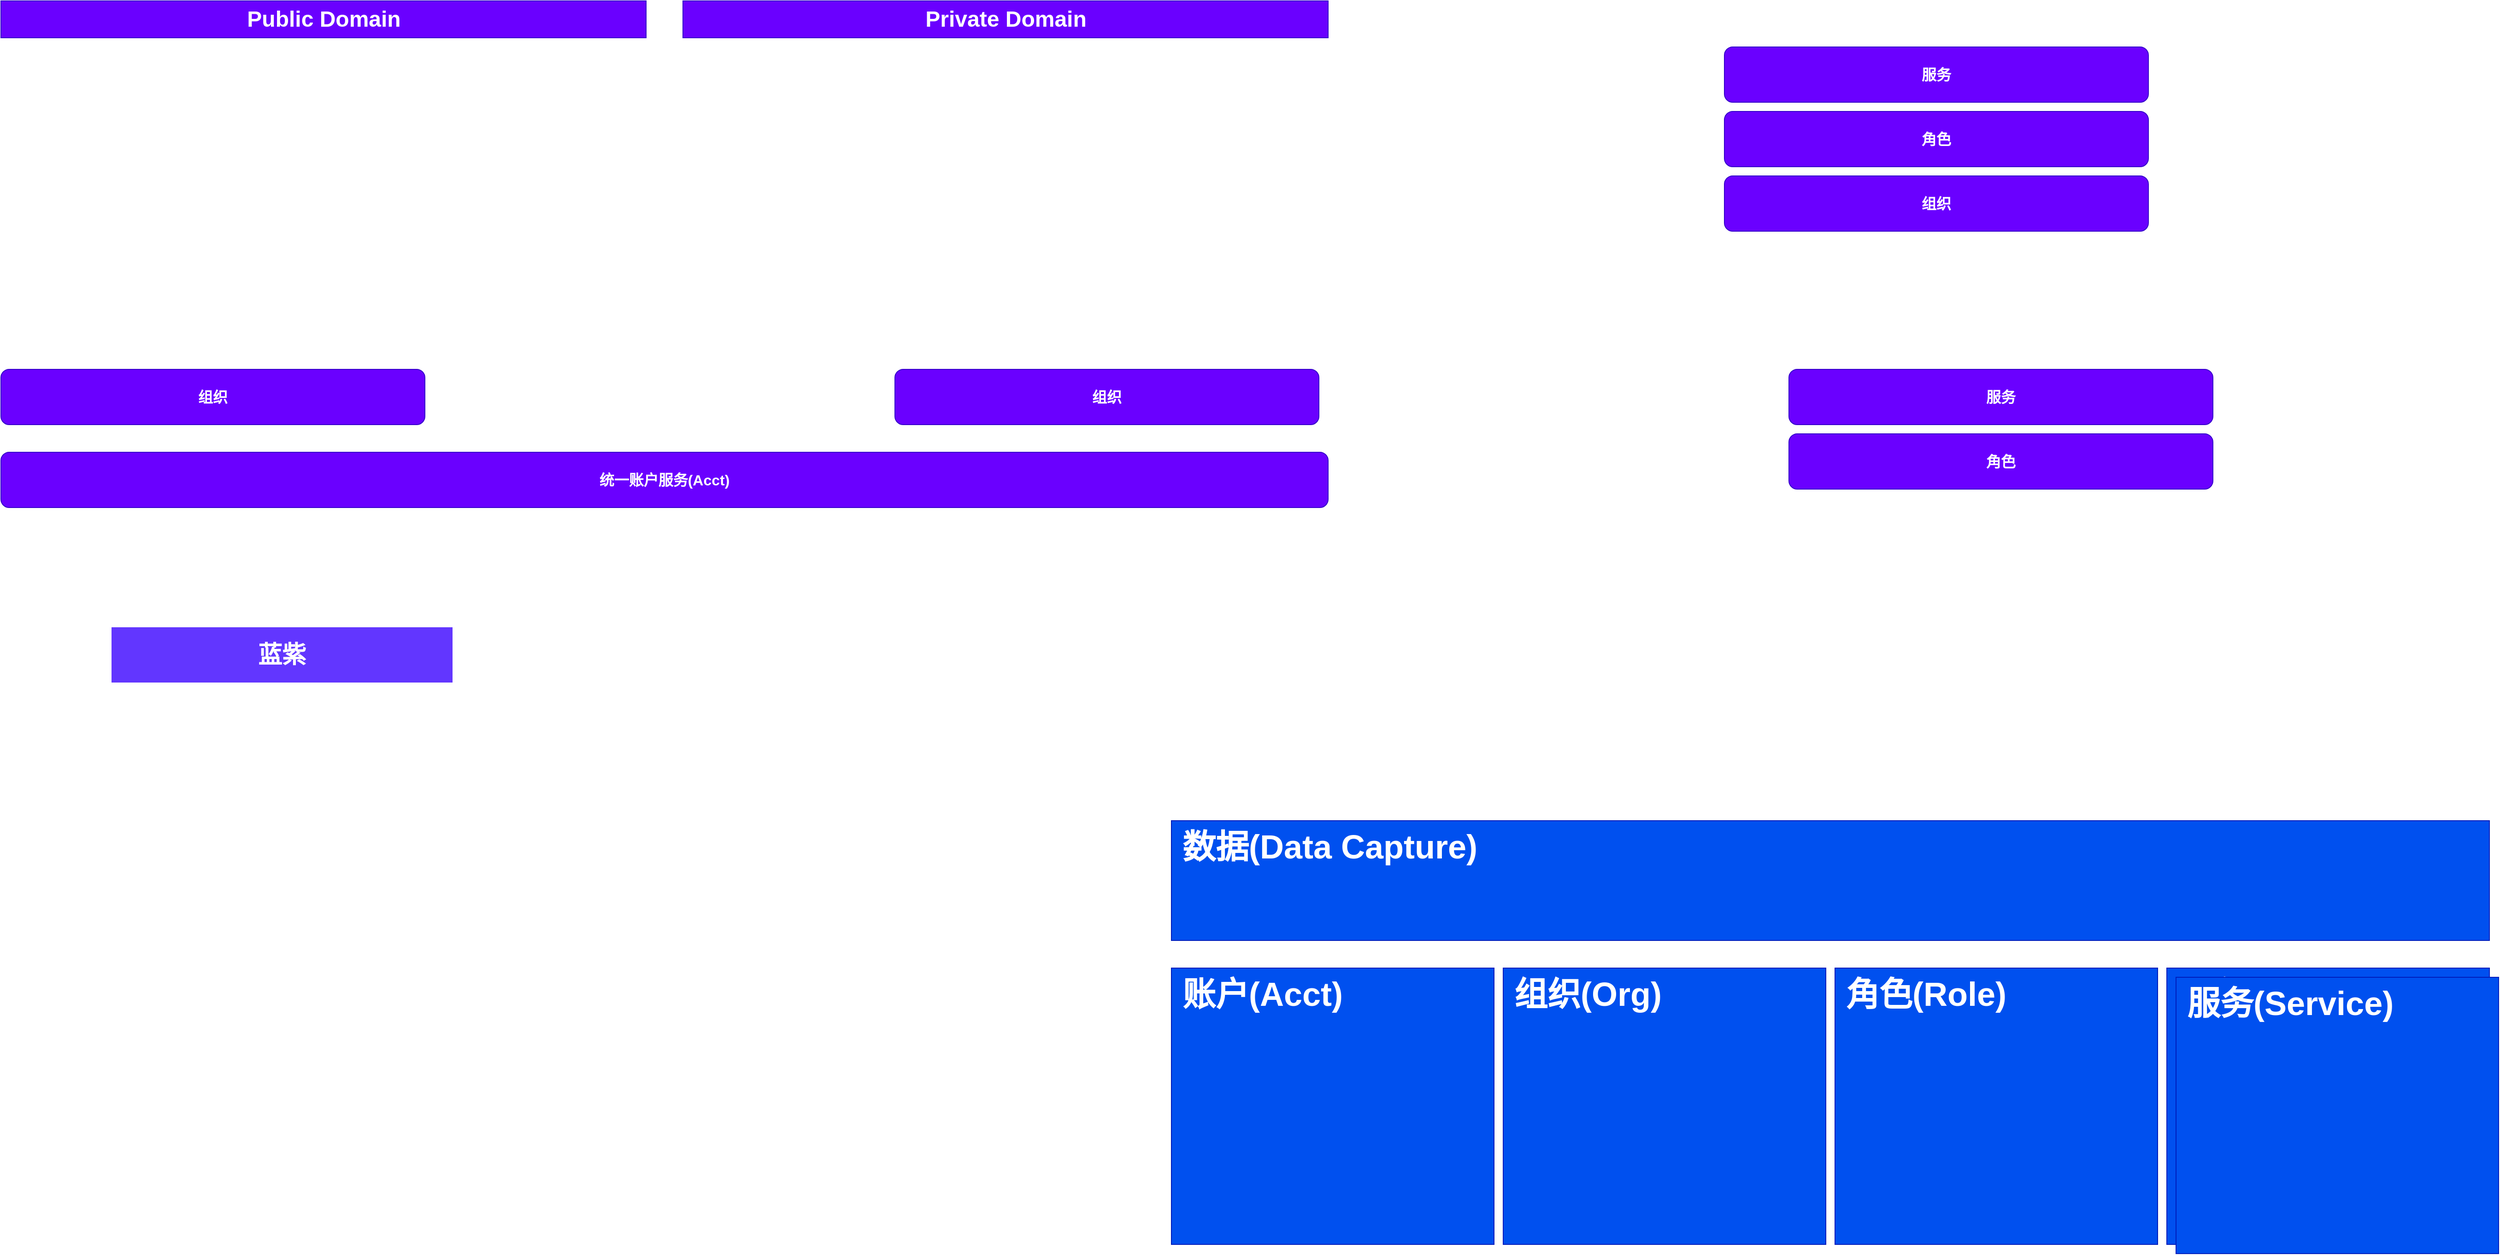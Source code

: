 <mxfile version="22.1.18" type="github">
  <diagram name="第 1 页" id="SORve16dFSBg72v4E7zD">
    <mxGraphModel dx="4163" dy="1686" grid="1" gridSize="10" guides="1" tooltips="1" connect="1" arrows="1" fold="1" page="0" pageScale="1" pageWidth="827" pageHeight="1169" math="0" shadow="0">
      <root>
        <mxCell id="0" />
        <mxCell id="1" parent="0" />
        <mxCell id="k1QYn-MifYpRVhnTq0kL-1" value="账户(Acct)" style="rounded=0;whiteSpace=wrap;html=1;align=left;verticalAlign=top;fontSize=36;fontStyle=1;spacingLeft=10;fillColor=#0050ef;strokeColor=#001DBC;fontColor=#ffffff;" vertex="1" parent="1">
          <mxGeometry x="430" y="1170" width="350" height="300" as="geometry" />
        </mxCell>
        <mxCell id="k1QYn-MifYpRVhnTq0kL-2" value="组织(Org)" style="rounded=0;whiteSpace=wrap;html=1;align=left;verticalAlign=top;fontSize=36;fontStyle=1;spacingLeft=10;fillColor=#0050ef;strokeColor=#001DBC;fontColor=#ffffff;" vertex="1" parent="1">
          <mxGeometry x="790" y="1170" width="350" height="300" as="geometry" />
        </mxCell>
        <mxCell id="k1QYn-MifYpRVhnTq0kL-3" value="角色(Role)" style="rounded=0;whiteSpace=wrap;html=1;align=left;verticalAlign=top;fontSize=36;fontStyle=1;spacingLeft=10;fillColor=#0050ef;strokeColor=#001DBC;fontColor=#ffffff;" vertex="1" parent="1">
          <mxGeometry x="1150" y="1170" width="350" height="300" as="geometry" />
        </mxCell>
        <mxCell id="k1QYn-MifYpRVhnTq0kL-4" value="服务(Service)" style="rounded=0;whiteSpace=wrap;html=1;align=left;verticalAlign=top;fontSize=36;fontStyle=1;spacingLeft=10;fillColor=#0050ef;strokeColor=#001DBC;fontColor=#ffffff;" vertex="1" parent="1">
          <mxGeometry x="1510" y="1170" width="350" height="300" as="geometry" />
        </mxCell>
        <mxCell id="k1QYn-MifYpRVhnTq0kL-7" value="数据(Data Capture)" style="rounded=0;whiteSpace=wrap;html=1;align=left;verticalAlign=top;fontSize=36;fontStyle=1;spacingLeft=10;fillColor=#0050ef;strokeColor=#001DBC;fontColor=#ffffff;" vertex="1" parent="1">
          <mxGeometry x="430" y="1010" width="1430" height="130" as="geometry" />
        </mxCell>
        <mxCell id="k1QYn-MifYpRVhnTq0kL-9" value="Public Domain" style="text;strokeColor=#3700CC;fillColor=#6a00ff;html=1;fontSize=24;fontStyle=1;verticalAlign=middle;align=center;fontColor=#ffffff;" vertex="1" parent="1">
          <mxGeometry x="-840" y="120" width="700" height="40" as="geometry" />
        </mxCell>
        <mxCell id="k1QYn-MifYpRVhnTq0kL-10" value="Private Domain" style="text;strokeColor=#3700CC;fillColor=#6a00ff;html=1;fontSize=24;fontStyle=1;verticalAlign=middle;align=center;fontColor=#ffffff;" vertex="1" parent="1">
          <mxGeometry x="-100" y="120" width="700" height="40" as="geometry" />
        </mxCell>
        <mxCell id="k1QYn-MifYpRVhnTq0kL-11" value="统一账户服务(Acct)" style="rounded=1;whiteSpace=wrap;html=1;fillColor=#6a00ff;fontColor=#ffffff;strokeColor=#3700CC;fontSize=16;fontStyle=1" vertex="1" parent="1">
          <mxGeometry x="-840" y="610" width="1440" height="60" as="geometry" />
        </mxCell>
        <mxCell id="k1QYn-MifYpRVhnTq0kL-12" value="组织" style="rounded=1;whiteSpace=wrap;html=1;fillColor=#6a00ff;fontColor=#ffffff;strokeColor=#3700CC;fontSize=16;fontStyle=1" vertex="1" parent="1">
          <mxGeometry x="1030" y="310" width="460" height="60" as="geometry" />
        </mxCell>
        <mxCell id="k1QYn-MifYpRVhnTq0kL-13" value="角色" style="rounded=1;whiteSpace=wrap;html=1;fillColor=#6a00ff;fontColor=#ffffff;strokeColor=#3700CC;fontSize=16;fontStyle=1" vertex="1" parent="1">
          <mxGeometry x="1030" y="240" width="460" height="60" as="geometry" />
        </mxCell>
        <mxCell id="k1QYn-MifYpRVhnTq0kL-14" value="服务(Service)" style="rounded=0;whiteSpace=wrap;html=1;align=left;verticalAlign=top;fontSize=36;fontStyle=1;spacingLeft=10;fillColor=#0050ef;strokeColor=#001DBC;fontColor=#ffffff;" vertex="1" parent="1">
          <mxGeometry x="1520" y="1180" width="350" height="300" as="geometry" />
        </mxCell>
        <mxCell id="k1QYn-MifYpRVhnTq0kL-15" value="服务" style="rounded=1;whiteSpace=wrap;html=1;fillColor=#6a00ff;fontColor=#ffffff;strokeColor=#3700CC;fontSize=16;fontStyle=1" vertex="1" parent="1">
          <mxGeometry x="1030" y="170" width="460" height="60" as="geometry" />
        </mxCell>
        <mxCell id="k1QYn-MifYpRVhnTq0kL-17" value="组织" style="rounded=1;whiteSpace=wrap;html=1;fillColor=#6a00ff;fontColor=#ffffff;strokeColor=#3700CC;fontSize=16;fontStyle=1" vertex="1" parent="1">
          <mxGeometry x="-840" y="520" width="460" height="60" as="geometry" />
        </mxCell>
        <mxCell id="k1QYn-MifYpRVhnTq0kL-18" value="角色" style="rounded=1;whiteSpace=wrap;html=1;fillColor=#6a00ff;fontColor=#ffffff;strokeColor=#3700CC;fontSize=16;fontStyle=1" vertex="1" parent="1">
          <mxGeometry x="1100" y="590" width="460" height="60" as="geometry" />
        </mxCell>
        <mxCell id="k1QYn-MifYpRVhnTq0kL-19" value="服务" style="rounded=1;whiteSpace=wrap;html=1;fillColor=#6a00ff;fontColor=#ffffff;strokeColor=#3700CC;fontSize=16;fontStyle=1" vertex="1" parent="1">
          <mxGeometry x="1100" y="520" width="460" height="60" as="geometry" />
        </mxCell>
        <mxCell id="k1QYn-MifYpRVhnTq0kL-22" value="蓝紫" style="rounded=0;whiteSpace=wrap;html=1;fillColor=#6236ff;strokeColor=none;fontStyle=1;fontColor=#FFFFFF;fontSize=26;" vertex="1" parent="1">
          <mxGeometry x="-720" y="800" width="370" height="60" as="geometry" />
        </mxCell>
        <mxCell id="k1QYn-MifYpRVhnTq0kL-25" value="组织" style="rounded=1;whiteSpace=wrap;html=1;fillColor=#6a00ff;fontColor=#ffffff;strokeColor=#3700CC;fontSize=16;fontStyle=1" vertex="1" parent="1">
          <mxGeometry x="130" y="520" width="460" height="60" as="geometry" />
        </mxCell>
      </root>
    </mxGraphModel>
  </diagram>
</mxfile>
